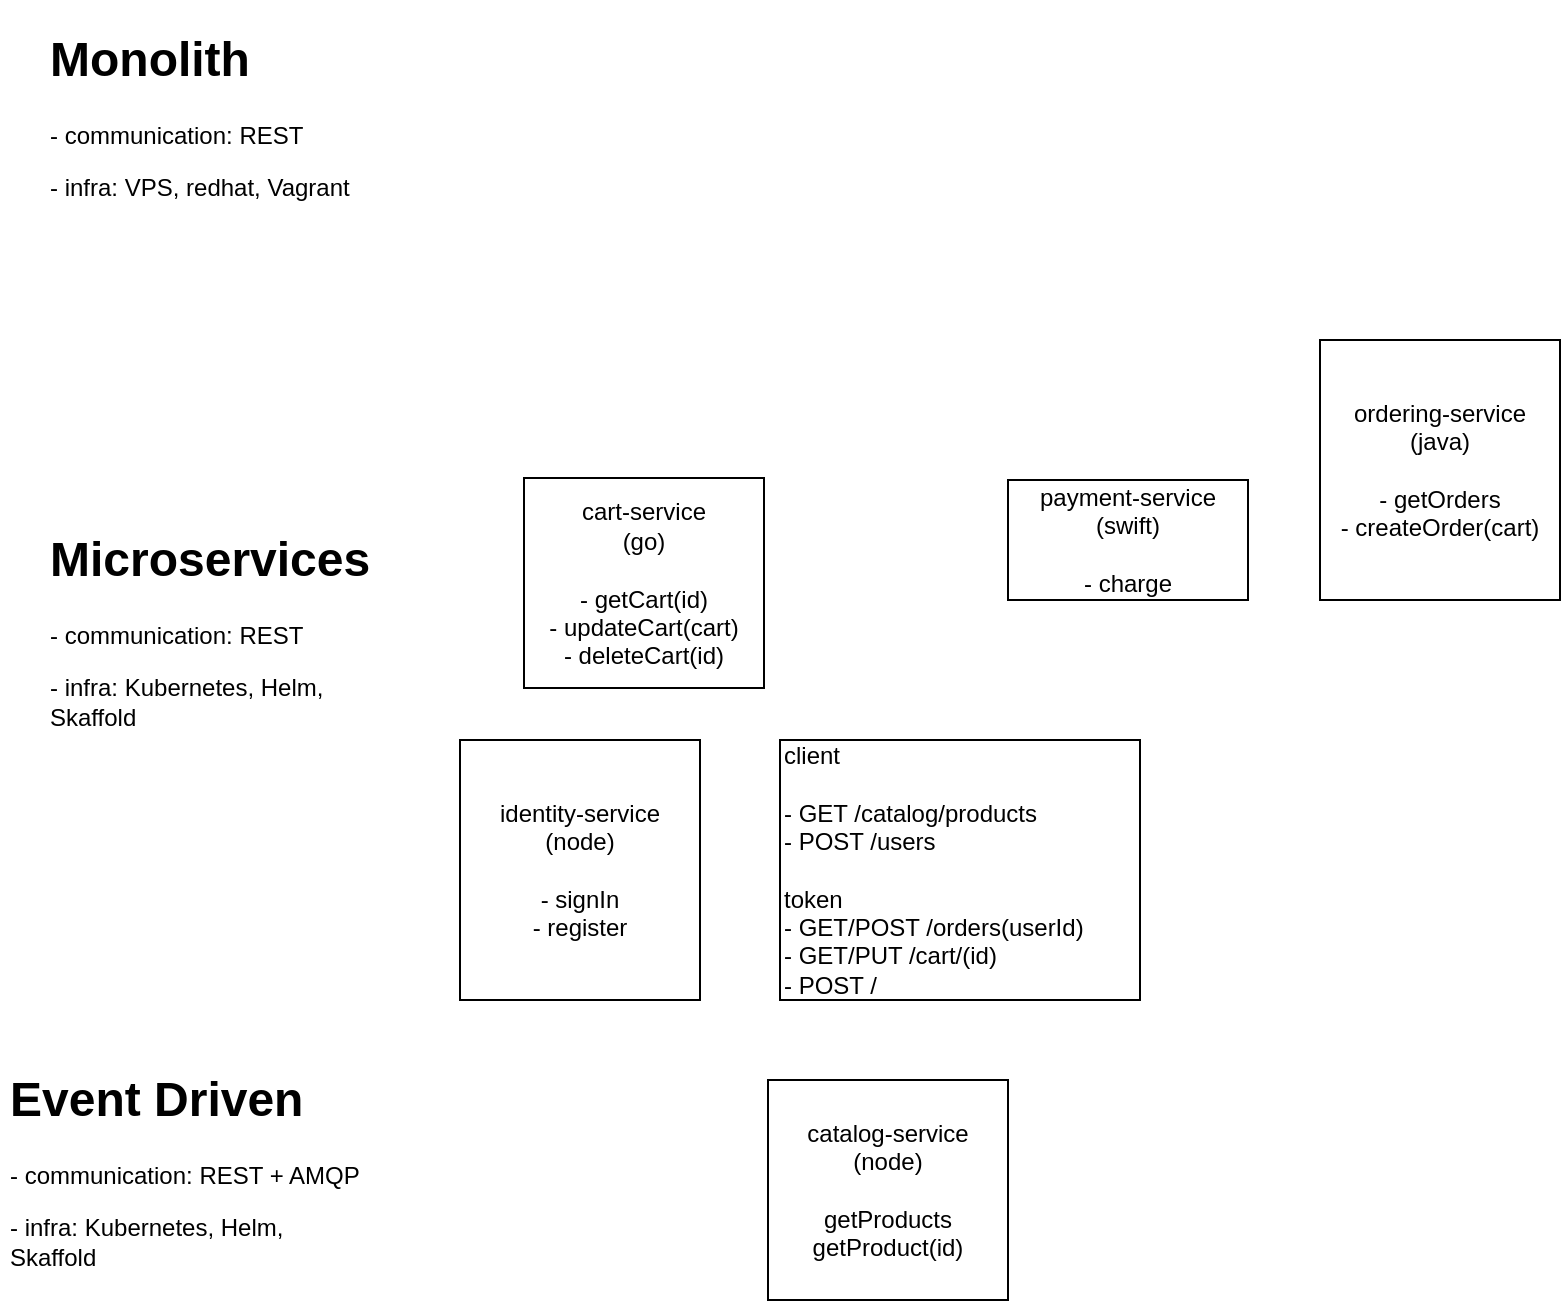 <mxfile version="13.7.9" type="device"><diagram id="4OCuwmdF6DLvtIWeaANk" name="Page-1"><mxGraphModel dx="1479" dy="1243" grid="1" gridSize="10" guides="1" tooltips="1" connect="1" arrows="1" fold="1" page="1" pageScale="1" pageWidth="827" pageHeight="1169" math="0" shadow="0"><root><mxCell id="0"/><mxCell id="1" parent="0"/><mxCell id="c4J-vAaZl2CG16Em8H2N-1" value="client&lt;br&gt;&lt;br&gt;- GET /catalog/products&lt;br&gt;- POST /users&lt;br&gt;&lt;br&gt;token&lt;br&gt;- GET/POST /orders(userId)&lt;br&gt;- GET/PUT /cart/(id)&lt;br&gt;- POST /" style="rounded=0;whiteSpace=wrap;html=1;align=left;" vertex="1" parent="1"><mxGeometry x="300" y="490" width="180" height="130" as="geometry"/></mxCell><mxCell id="c4J-vAaZl2CG16Em8H2N-2" value="catalog-service&lt;br&gt;(node)&lt;br&gt;&lt;br&gt;getProducts&lt;br&gt;getProduct(id)" style="rounded=0;whiteSpace=wrap;html=1;" vertex="1" parent="1"><mxGeometry x="294" y="660" width="120" height="110" as="geometry"/></mxCell><mxCell id="c4J-vAaZl2CG16Em8H2N-3" value="ordering-service&lt;br&gt;(java)&lt;br&gt;&lt;br&gt;- getOrders&lt;br&gt;- createOrder(cart)&lt;br&gt;" style="rounded=0;whiteSpace=wrap;html=1;" vertex="1" parent="1"><mxGeometry x="570" y="290" width="120" height="130" as="geometry"/></mxCell><mxCell id="c4J-vAaZl2CG16Em8H2N-4" value="payment-service&lt;br&gt;(swift)&lt;br&gt;&lt;br&gt;- charge" style="rounded=0;whiteSpace=wrap;html=1;" vertex="1" parent="1"><mxGeometry x="414" y="360" width="120" height="60" as="geometry"/></mxCell><mxCell id="c4J-vAaZl2CG16Em8H2N-5" value="cart-service&lt;br&gt;(go)&lt;br&gt;&lt;br&gt;- getCart(id)&lt;br&gt;- updateCart(cart)&lt;br&gt;- deleteCart(id)" style="rounded=0;whiteSpace=wrap;html=1;" vertex="1" parent="1"><mxGeometry x="172" y="359" width="120" height="105" as="geometry"/></mxCell><mxCell id="c4J-vAaZl2CG16Em8H2N-7" value="&lt;h1&gt;Microservices&lt;/h1&gt;&lt;p&gt;- communication: REST&lt;/p&gt;&lt;p&gt;- infra: Kubernetes, Helm, Skaffold&lt;/p&gt;" style="text;html=1;strokeColor=none;fillColor=none;spacing=5;spacingTop=-20;whiteSpace=wrap;overflow=hidden;rounded=0;" vertex="1" parent="1"><mxGeometry x="-70" y="380" width="190" height="120" as="geometry"/></mxCell><mxCell id="c4J-vAaZl2CG16Em8H2N-8" value="&lt;h1&gt;Event Driven&lt;/h1&gt;&lt;p&gt;- communication: REST + AMQP&lt;/p&gt;&lt;p&gt;- infra: Kubernetes, Helm, Skaffold&lt;br&gt;&lt;/p&gt;" style="text;html=1;strokeColor=none;fillColor=none;spacing=5;spacingTop=-20;whiteSpace=wrap;overflow=hidden;rounded=0;" vertex="1" parent="1"><mxGeometry x="-90" y="650" width="190" height="120" as="geometry"/></mxCell><mxCell id="c4J-vAaZl2CG16Em8H2N-9" value="&lt;h1&gt;Monolith&lt;/h1&gt;&lt;p&gt;- communication: REST&lt;/p&gt;&lt;p&gt;- infra: VPS, redhat, Vagrant&lt;/p&gt;" style="text;html=1;strokeColor=none;fillColor=none;spacing=5;spacingTop=-20;whiteSpace=wrap;overflow=hidden;rounded=0;" vertex="1" parent="1"><mxGeometry x="-70" y="130" width="190" height="120" as="geometry"/></mxCell><mxCell id="c4J-vAaZl2CG16Em8H2N-10" value="identity-service&lt;br&gt;(node)&lt;br&gt;&lt;br&gt;- signIn&lt;br&gt;- register" style="rounded=0;whiteSpace=wrap;html=1;" vertex="1" parent="1"><mxGeometry x="140" y="490" width="120" height="130" as="geometry"/></mxCell></root></mxGraphModel></diagram></mxfile>